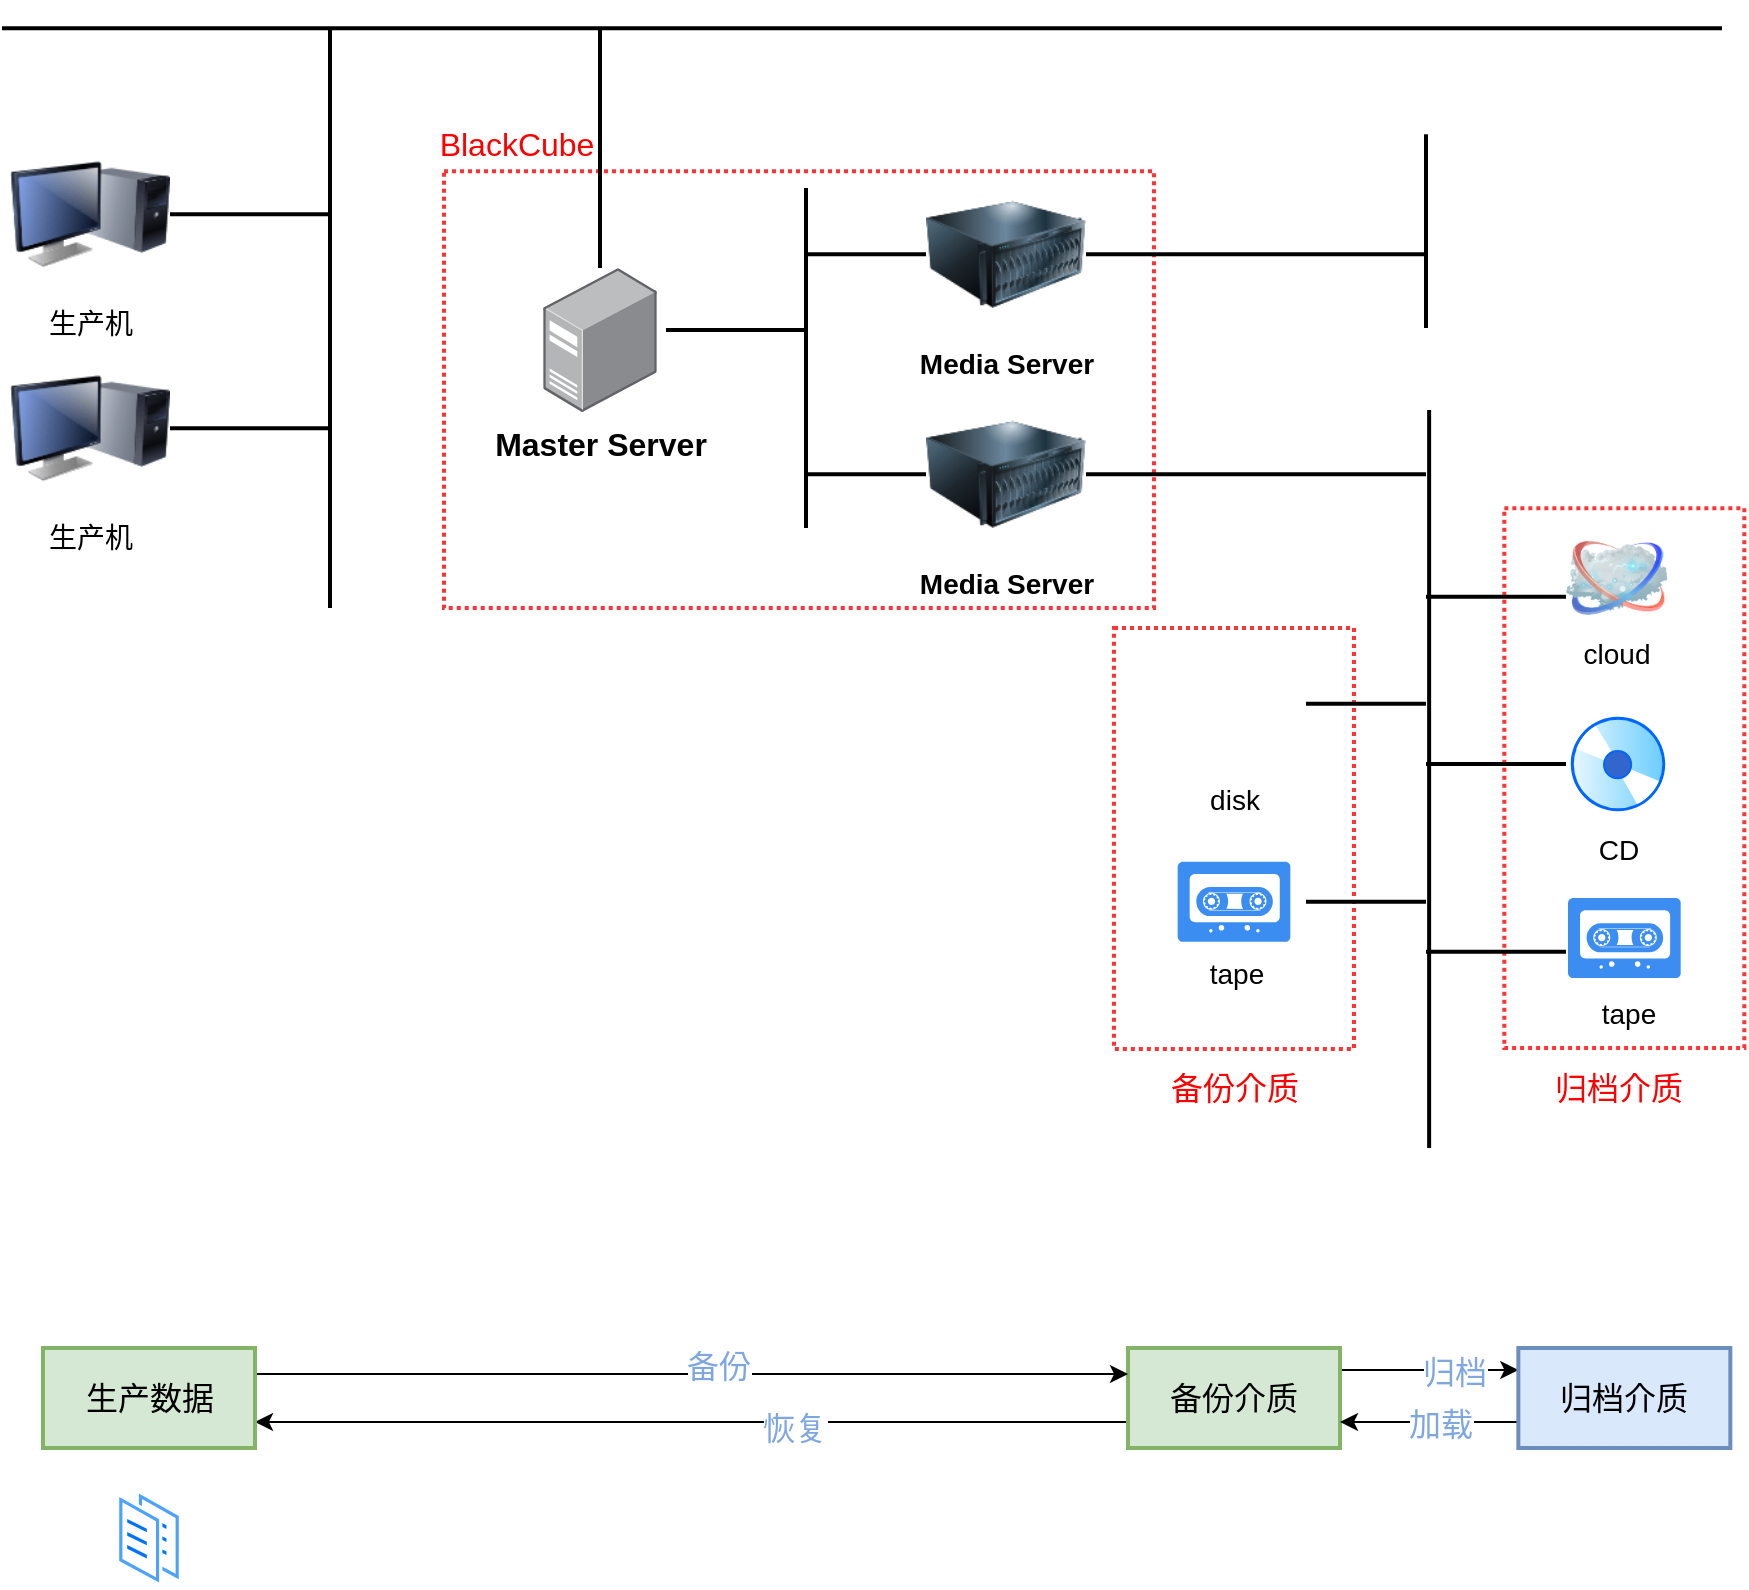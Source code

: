 <mxfile version="18.0.3" type="github">
  <diagram id="WPUKt3A7oiI-CKSTH1vF" name="Page-1">
    <mxGraphModel dx="1200" dy="752" grid="0" gridSize="10" guides="1" tooltips="1" connect="1" arrows="1" fold="1" page="0" pageScale="1" pageWidth="827" pageHeight="1169" math="0" shadow="0">
      <root>
        <mxCell id="0" />
        <mxCell id="1" parent="0" />
        <mxCell id="qWO8GCQ1N2hHEBJl1-c2-48" value="" style="rounded=0;whiteSpace=wrap;html=1;labelBackgroundColor=none;fontSize=14;fillColor=none;fontColor=#333333;strokeColor=#FF3333;strokeWidth=2;dashed=1;dashPattern=1 1;" vertex="1" parent="1">
          <mxGeometry x="779.17" y="400.12" width="120" height="269.88" as="geometry" />
        </mxCell>
        <mxCell id="qWO8GCQ1N2hHEBJl1-c2-56" value="" style="rounded=0;whiteSpace=wrap;html=1;labelBackgroundColor=none;fontSize=14;fillColor=none;fontColor=#333333;strokeColor=#FF3333;strokeWidth=2;dashed=1;dashPattern=1 1;" vertex="1" parent="1">
          <mxGeometry x="584" y="460" width="120" height="210.44" as="geometry" />
        </mxCell>
        <mxCell id="qWO8GCQ1N2hHEBJl1-c2-44" value="" style="rounded=0;whiteSpace=wrap;html=1;labelBackgroundColor=none;fontSize=14;fillColor=none;fontColor=#333333;strokeColor=#FF3333;strokeWidth=2;dashed=1;dashPattern=1 1;" vertex="1" parent="1">
          <mxGeometry x="249" y="231.62" width="355" height="218.38" as="geometry" />
        </mxCell>
        <mxCell id="WDFu7RG4AvuWlvJgH90q-14" value="" style="line;strokeWidth=2;html=1;" parent="1" vertex="1">
          <mxGeometry x="28" y="147" width="860" height="26.25" as="geometry" />
        </mxCell>
        <mxCell id="qWO8GCQ1N2hHEBJl1-c2-2" value="" style="line;strokeWidth=2;direction=north;html=1;" vertex="1" parent="1">
          <mxGeometry x="187" y="160" width="10" height="290" as="geometry" />
        </mxCell>
        <mxCell id="qWO8GCQ1N2hHEBJl1-c2-3" value="" style="line;strokeWidth=2;html=1;" vertex="1" parent="1">
          <mxGeometry x="112" y="240" width="80" height="26.25" as="geometry" />
        </mxCell>
        <mxCell id="qWO8GCQ1N2hHEBJl1-c2-4" value="" style="line;strokeWidth=2;html=1;" vertex="1" parent="1">
          <mxGeometry x="112" y="347" width="80" height="26.25" as="geometry" />
        </mxCell>
        <mxCell id="qWO8GCQ1N2hHEBJl1-c2-5" value="生产机" style="image;html=1;image=img/lib/clip_art/computers/Monitor_Tower_128x128.png;fontSize=14;" vertex="1" parent="1">
          <mxGeometry x="32" y="320.12" width="80" height="80" as="geometry" />
        </mxCell>
        <mxCell id="qWO8GCQ1N2hHEBJl1-c2-6" value="生产机" style="image;html=1;image=img/lib/clip_art/computers/Monitor_Tower_128x128.png;fontSize=14;" vertex="1" parent="1">
          <mxGeometry x="32" y="213.13" width="80" height="80" as="geometry" />
        </mxCell>
        <mxCell id="qWO8GCQ1N2hHEBJl1-c2-9" value="" style="line;strokeWidth=2;direction=north;html=1;" vertex="1" parent="1">
          <mxGeometry x="322" y="160" width="10" height="120" as="geometry" />
        </mxCell>
        <mxCell id="qWO8GCQ1N2hHEBJl1-c2-12" value="" style="line;strokeWidth=2;html=1;" vertex="1" parent="1">
          <mxGeometry x="360" y="297.88" width="70" height="26.25" as="geometry" />
        </mxCell>
        <mxCell id="qWO8GCQ1N2hHEBJl1-c2-13" value="" style="line;strokeWidth=2;direction=north;html=1;" vertex="1" parent="1">
          <mxGeometry x="425" y="240" width="10" height="170" as="geometry" />
        </mxCell>
        <mxCell id="qWO8GCQ1N2hHEBJl1-c2-14" value="" style="line;strokeWidth=2;html=1;" vertex="1" parent="1">
          <mxGeometry x="430" y="260" width="60" height="26.25" as="geometry" />
        </mxCell>
        <mxCell id="qWO8GCQ1N2hHEBJl1-c2-15" value="" style="line;strokeWidth=2;html=1;" vertex="1" parent="1">
          <mxGeometry x="430" y="370" width="60" height="26.25" as="geometry" />
        </mxCell>
        <mxCell id="qWO8GCQ1N2hHEBJl1-c2-16" value="Media Server" style="image;html=1;image=img/lib/clip_art/computers/Server_128x128.png;fontSize=14;fontStyle=1" vertex="1" parent="1">
          <mxGeometry x="490" y="233.13" width="80" height="80" as="geometry" />
        </mxCell>
        <mxCell id="qWO8GCQ1N2hHEBJl1-c2-17" value="Media Server" style="image;html=1;image=img/lib/clip_art/computers/Server_128x128.png;fontSize=14;fontStyle=1" vertex="1" parent="1">
          <mxGeometry x="490" y="343.12" width="80" height="80" as="geometry" />
        </mxCell>
        <mxCell id="qWO8GCQ1N2hHEBJl1-c2-18" value="" style="line;strokeWidth=2;html=1;" vertex="1" parent="1">
          <mxGeometry x="570" y="260" width="170" height="26.25" as="geometry" />
        </mxCell>
        <mxCell id="qWO8GCQ1N2hHEBJl1-c2-20" value="CD" style="aspect=fixed;perimeter=ellipsePerimeter;html=1;align=center;shadow=0;dashed=0;spacingTop=3;image;image=img/lib/active_directory/cd_dvd.svg;labelBackgroundColor=none;fontSize=14;" vertex="1" parent="1">
          <mxGeometry x="811" y="503" width="50" height="50" as="geometry" />
        </mxCell>
        <mxCell id="qWO8GCQ1N2hHEBJl1-c2-21" value="" style="aspect=fixed;perimeter=ellipsePerimeter;html=1;align=center;shadow=0;dashed=0;spacingTop=3;image;image=img/lib/active_directory/documents.svg;labelBackgroundColor=#FF3399;" vertex="1" parent="1">
          <mxGeometry x="85" y="890" width="33" height="50" as="geometry" />
        </mxCell>
        <mxCell id="qWO8GCQ1N2hHEBJl1-c2-25" value="" style="line;strokeWidth=2;html=1;" vertex="1" parent="1">
          <mxGeometry x="570" y="369.99" width="170" height="26.25" as="geometry" />
        </mxCell>
        <mxCell id="qWO8GCQ1N2hHEBJl1-c2-26" value="" style="line;strokeWidth=2;direction=north;html=1;" vertex="1" parent="1">
          <mxGeometry x="735" y="351" width="13.13" height="369" as="geometry" />
        </mxCell>
        <mxCell id="qWO8GCQ1N2hHEBJl1-c2-27" value="" style="line;strokeWidth=2;direction=north;html=1;" vertex="1" parent="1">
          <mxGeometry x="735" y="213.13" width="10" height="96.87" as="geometry" />
        </mxCell>
        <mxCell id="qWO8GCQ1N2hHEBJl1-c2-29" value="" style="sketch=0;html=1;aspect=fixed;strokeColor=none;shadow=0;align=center;verticalAlign=top;fillColor=#3B8DF1;shape=mxgraph.gcp2.tape_record;labelBackgroundColor=none;" vertex="1" parent="1">
          <mxGeometry x="811" y="595" width="56.34" height="40" as="geometry" />
        </mxCell>
        <mxCell id="qWO8GCQ1N2hHEBJl1-c2-32" value="tape" style="text;html=1;align=center;verticalAlign=middle;resizable=0;points=[];autosize=1;strokeColor=none;fillColor=none;fontSize=14;" vertex="1" parent="1">
          <mxGeometry x="822" y="642" width="38" height="21" as="geometry" />
        </mxCell>
        <mxCell id="qWO8GCQ1N2hHEBJl1-c2-34" value="" style="line;strokeWidth=2;html=1;" vertex="1" parent="1">
          <mxGeometry x="740" y="431.25" width="70" height="26.25" as="geometry" />
        </mxCell>
        <mxCell id="qWO8GCQ1N2hHEBJl1-c2-35" value="" style="line;strokeWidth=2;html=1;" vertex="1" parent="1">
          <mxGeometry x="740" y="514.88" width="70" height="26.25" as="geometry" />
        </mxCell>
        <mxCell id="qWO8GCQ1N2hHEBJl1-c2-36" value="" style="line;strokeWidth=2;html=1;" vertex="1" parent="1">
          <mxGeometry x="740" y="608.75" width="70" height="26.25" as="geometry" />
        </mxCell>
        <mxCell id="qWO8GCQ1N2hHEBJl1-c2-37" value="disk" style="shape=image;html=1;verticalAlign=top;verticalLabelPosition=bottom;labelBackgroundColor=#ffffff;imageAspect=0;aspect=fixed;image=https://cdn0.iconfinder.com/data/icons/Hosting_Icons/128/dedicated-server-px-png.png;fontSize=14;" vertex="1" parent="1">
          <mxGeometry x="609" y="461" width="70" height="70" as="geometry" />
        </mxCell>
        <mxCell id="qWO8GCQ1N2hHEBJl1-c2-38" value="" style="line;strokeWidth=2;html=1;" vertex="1" parent="1">
          <mxGeometry x="680" y="484.75" width="60" height="26.25" as="geometry" />
        </mxCell>
        <mxCell id="qWO8GCQ1N2hHEBJl1-c2-40" value="" style="line;strokeWidth=2;html=1;" vertex="1" parent="1">
          <mxGeometry x="680" y="583.75" width="60" height="26.25" as="geometry" />
        </mxCell>
        <mxCell id="qWO8GCQ1N2hHEBJl1-c2-47" value="备份介质" style="text;html=1;align=center;verticalAlign=middle;resizable=0;points=[];autosize=1;strokeColor=none;fillColor=none;fontSize=16;fontColor=#FF0000;" vertex="1" parent="1">
          <mxGeometry x="604" y="680" width="80" height="20" as="geometry" />
        </mxCell>
        <mxCell id="qWO8GCQ1N2hHEBJl1-c2-49" value="归档介质" style="text;html=1;align=center;verticalAlign=middle;resizable=0;points=[];autosize=1;strokeColor=none;fillColor=none;fontSize=16;fontColor=#FF0000;" vertex="1" parent="1">
          <mxGeometry x="796" y="680" width="80" height="20" as="geometry" />
        </mxCell>
        <mxCell id="qWO8GCQ1N2hHEBJl1-c2-50" value="BlackCube" style="text;html=1;align=center;verticalAlign=middle;resizable=0;points=[];autosize=1;strokeColor=none;fillColor=none;fontSize=16;fontColor=#FF0000;" vertex="1" parent="1">
          <mxGeometry x="241" y="206" width="87" height="23" as="geometry" />
        </mxCell>
        <mxCell id="qWO8GCQ1N2hHEBJl1-c2-55" value="Master Server" style="points=[];aspect=fixed;html=1;align=center;shadow=0;dashed=0;image;image=img/lib/allied_telesis/computer_and_terminals/Server_Desktop.svg;dashPattern=1 1;labelBackgroundColor=none;fontSize=16;fontColor=#000000;strokeColor=#FF3333;strokeWidth=2;fillColor=none;fontStyle=1" vertex="1" parent="1">
          <mxGeometry x="298.6" y="280" width="56.8" height="72" as="geometry" />
        </mxCell>
        <mxCell id="qWO8GCQ1N2hHEBJl1-c2-57" value="" style="sketch=0;html=1;aspect=fixed;strokeColor=none;shadow=0;align=center;verticalAlign=top;fillColor=#3B8DF1;shape=mxgraph.gcp2.tape_record;labelBackgroundColor=none;" vertex="1" parent="1">
          <mxGeometry x="615.83" y="576.88" width="56.34" height="40" as="geometry" />
        </mxCell>
        <mxCell id="qWO8GCQ1N2hHEBJl1-c2-58" value="tape" style="text;html=1;align=center;verticalAlign=middle;resizable=0;points=[];autosize=1;strokeColor=none;fillColor=none;fontSize=14;" vertex="1" parent="1">
          <mxGeometry x="626" y="622" width="38" height="21" as="geometry" />
        </mxCell>
        <mxCell id="qWO8GCQ1N2hHEBJl1-c2-62" value="" style="edgeStyle=orthogonalEdgeStyle;rounded=0;orthogonalLoop=1;jettySize=auto;html=1;fontSize=16;fontColor=#7EA6E0;" edge="1" parent="1">
          <mxGeometry relative="1" as="geometry">
            <mxPoint x="697" y="831" as="sourcePoint" />
            <mxPoint x="786.17" y="831" as="targetPoint" />
          </mxGeometry>
        </mxCell>
        <mxCell id="qWO8GCQ1N2hHEBJl1-c2-71" value="归档" style="edgeLabel;html=1;align=center;verticalAlign=middle;resizable=0;points=[];fontSize=16;fontColor=#7EA6E0;" vertex="1" connectable="0" parent="qWO8GCQ1N2hHEBJl1-c2-62">
          <mxGeometry x="0.262" y="-1" relative="1" as="geometry">
            <mxPoint as="offset" />
          </mxGeometry>
        </mxCell>
        <mxCell id="qWO8GCQ1N2hHEBJl1-c2-68" value="" style="edgeStyle=orthogonalEdgeStyle;rounded=0;orthogonalLoop=1;jettySize=auto;html=1;fontSize=16;fontColor=#7EA6E0;entryX=1;entryY=0.5;entryDx=0;entryDy=0;" edge="1" parent="1">
          <mxGeometry relative="1" as="geometry">
            <mxPoint x="591" y="857" as="sourcePoint" />
            <mxPoint x="154.5" y="857" as="targetPoint" />
          </mxGeometry>
        </mxCell>
        <mxCell id="qWO8GCQ1N2hHEBJl1-c2-70" value="恢复" style="edgeLabel;html=1;align=center;verticalAlign=middle;resizable=0;points=[];fontSize=16;fontColor=#7EA6E0;" vertex="1" connectable="0" parent="qWO8GCQ1N2hHEBJl1-c2-68">
          <mxGeometry x="-0.235" y="3" relative="1" as="geometry">
            <mxPoint as="offset" />
          </mxGeometry>
        </mxCell>
        <mxCell id="qWO8GCQ1N2hHEBJl1-c2-60" value="备份介质" style="rounded=0;whiteSpace=wrap;html=1;labelBackgroundColor=none;fontSize=16;strokeColor=#82b366;strokeWidth=2;fillColor=#d5e8d4;" vertex="1" parent="1">
          <mxGeometry x="591" y="820" width="106" height="50" as="geometry" />
        </mxCell>
        <mxCell id="qWO8GCQ1N2hHEBJl1-c2-63" value="" style="edgeStyle=orthogonalEdgeStyle;rounded=0;orthogonalLoop=1;jettySize=auto;html=1;fontSize=16;fontColor=#7EA6E0;" edge="1" parent="1">
          <mxGeometry relative="1" as="geometry">
            <mxPoint x="786.17" y="857" as="sourcePoint" />
            <mxPoint x="697" y="857" as="targetPoint" />
          </mxGeometry>
        </mxCell>
        <mxCell id="qWO8GCQ1N2hHEBJl1-c2-72" value="加载" style="edgeLabel;html=1;align=center;verticalAlign=middle;resizable=0;points=[];fontSize=16;fontColor=#7EA6E0;" vertex="1" connectable="0" parent="qWO8GCQ1N2hHEBJl1-c2-63">
          <mxGeometry x="-0.124" y="1" relative="1" as="geometry">
            <mxPoint as="offset" />
          </mxGeometry>
        </mxCell>
        <mxCell id="qWO8GCQ1N2hHEBJl1-c2-61" value="归档介质" style="rounded=0;whiteSpace=wrap;html=1;labelBackgroundColor=none;fontSize=16;strokeColor=#6c8ebf;strokeWidth=2;fillColor=#dae8fc;" vertex="1" parent="1">
          <mxGeometry x="786.17" y="820" width="106" height="50" as="geometry" />
        </mxCell>
        <mxCell id="qWO8GCQ1N2hHEBJl1-c2-66" value="" style="edgeStyle=orthogonalEdgeStyle;rounded=0;orthogonalLoop=1;jettySize=auto;html=1;fontSize=16;fontColor=#7EA6E0;" edge="1" parent="1">
          <mxGeometry relative="1" as="geometry">
            <mxPoint x="154.5" y="833" as="sourcePoint" />
            <mxPoint x="591" y="833" as="targetPoint" />
          </mxGeometry>
        </mxCell>
        <mxCell id="qWO8GCQ1N2hHEBJl1-c2-69" value="备份" style="edgeLabel;html=1;align=center;verticalAlign=middle;resizable=0;points=[];fontSize=16;fontColor=#7EA6E0;" vertex="1" connectable="0" parent="qWO8GCQ1N2hHEBJl1-c2-66">
          <mxGeometry x="0.056" y="4" relative="1" as="geometry">
            <mxPoint x="1" as="offset" />
          </mxGeometry>
        </mxCell>
        <mxCell id="qWO8GCQ1N2hHEBJl1-c2-64" value="生产数据" style="rounded=0;whiteSpace=wrap;html=1;labelBackgroundColor=none;fontSize=16;strokeColor=#82b366;strokeWidth=2;fillColor=#d5e8d4;" vertex="1" parent="1">
          <mxGeometry x="48.5" y="820" width="106" height="50" as="geometry" />
        </mxCell>
        <mxCell id="qWO8GCQ1N2hHEBJl1-c2-77" value="cloud" style="image;html=1;image=img/lib/clip_art/networking/Cloud_128x128.png;labelBackgroundColor=none;fontSize=14;fontColor=#000000;strokeColor=#000000;strokeWidth=2;fillColor=none;" vertex="1" parent="1">
          <mxGeometry x="810" y="412.5" width="50.83" height="45" as="geometry" />
        </mxCell>
      </root>
    </mxGraphModel>
  </diagram>
</mxfile>
